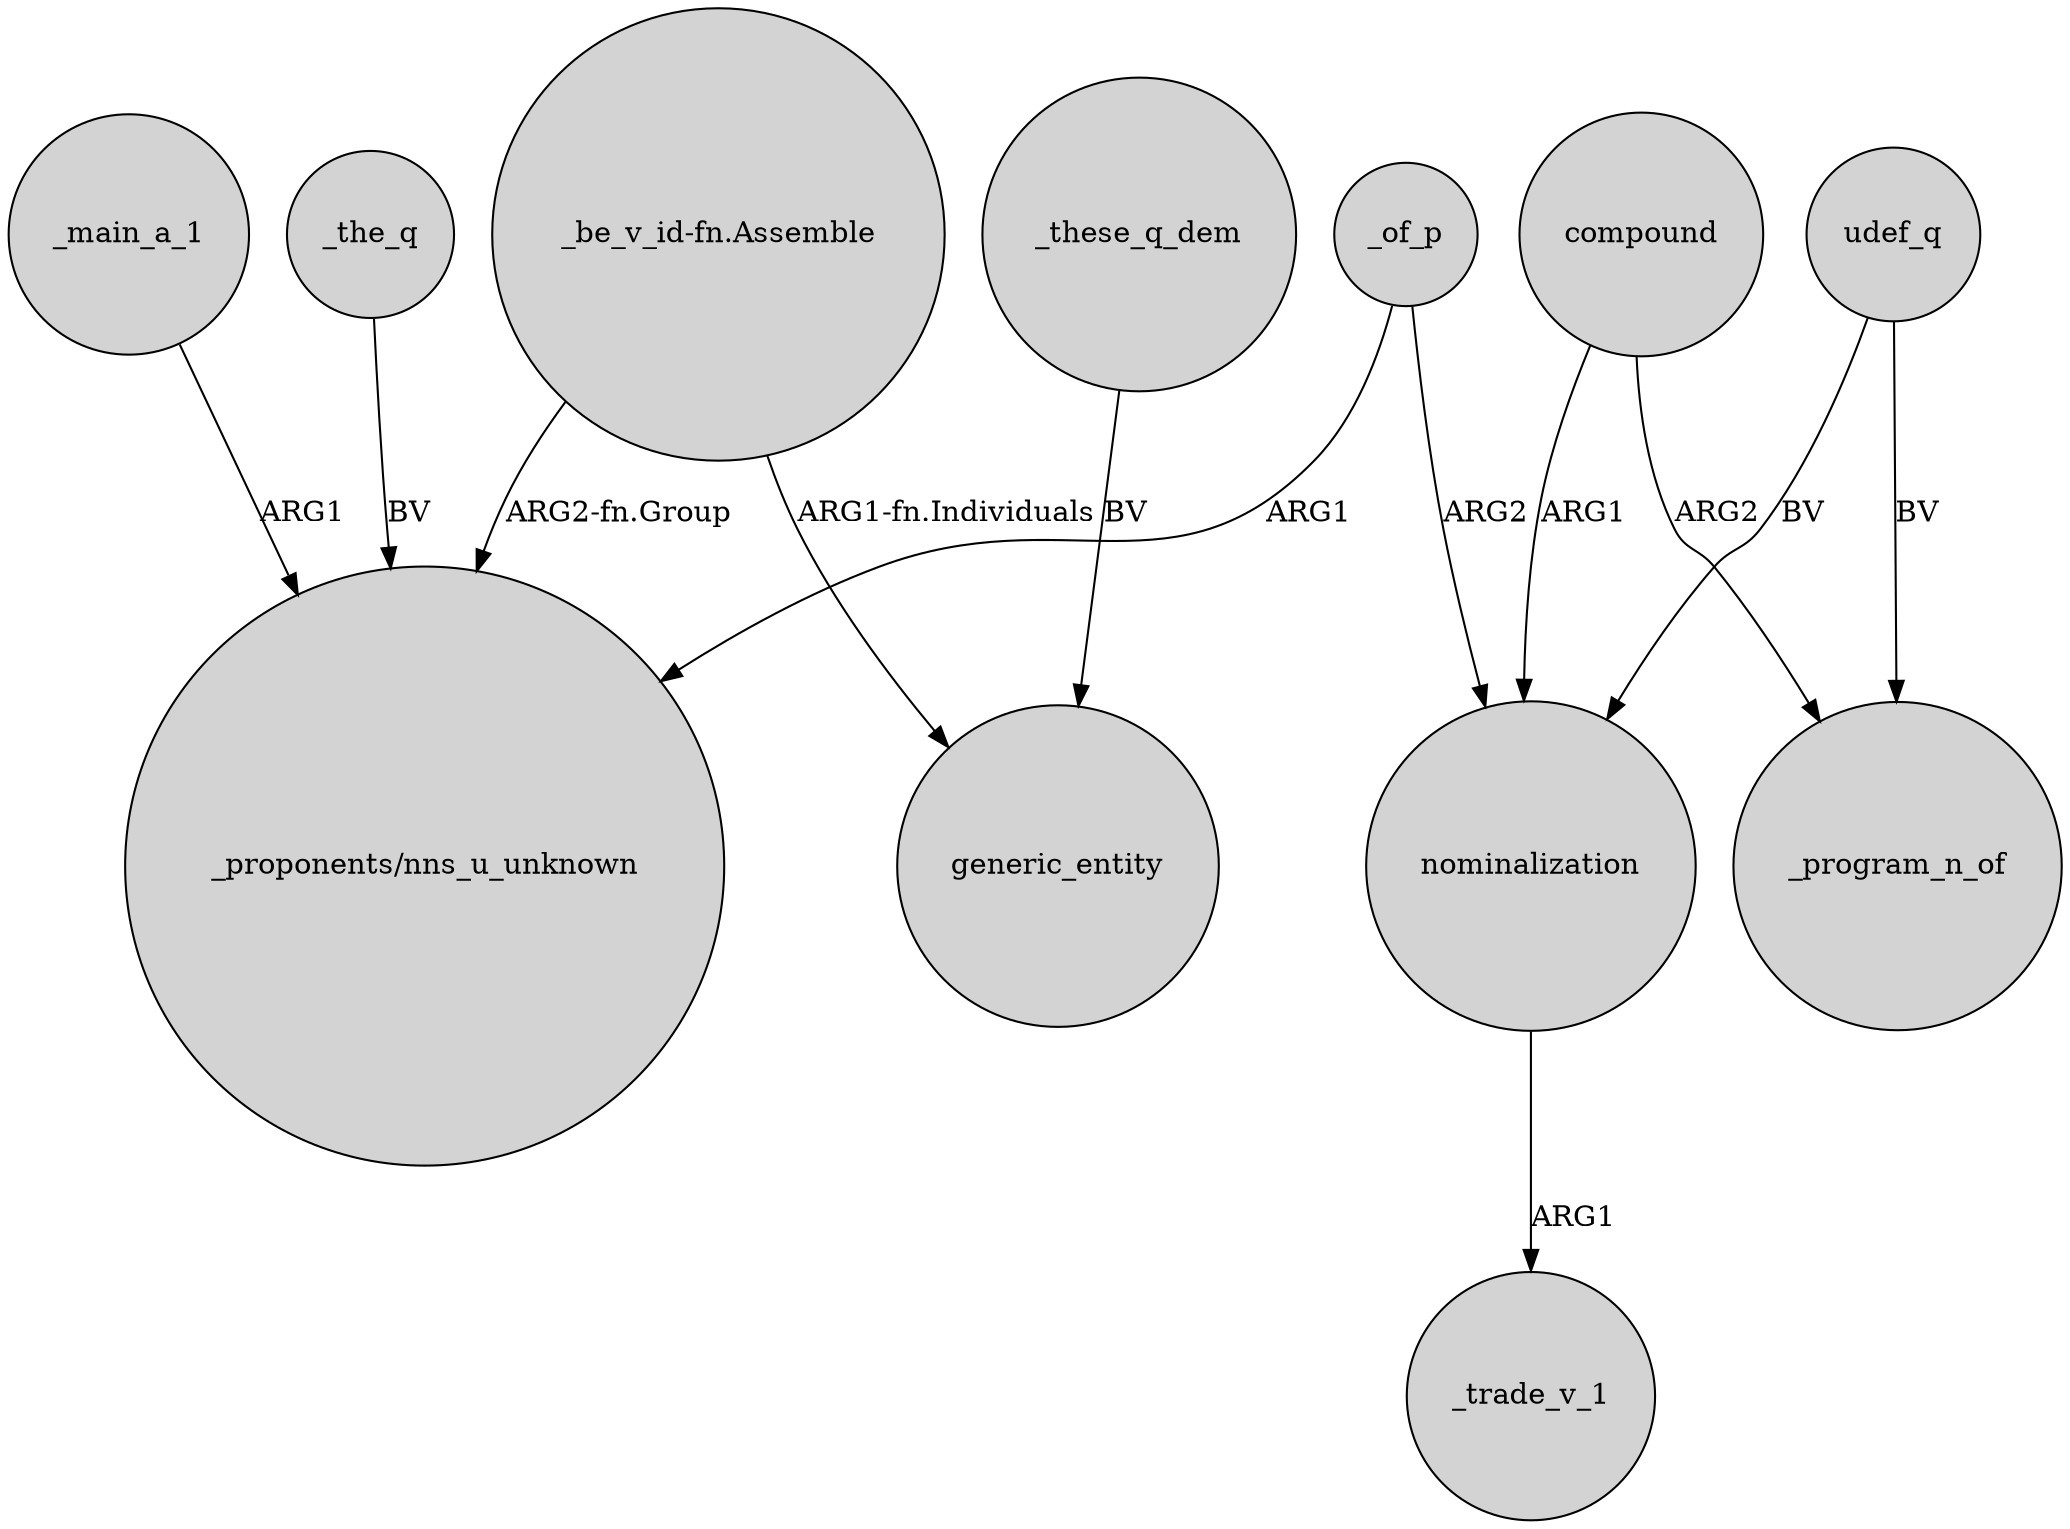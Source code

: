 digraph {
	node [shape=circle style=filled]
	_main_a_1 -> "_proponents/nns_u_unknown" [label=ARG1]
	_the_q -> "_proponents/nns_u_unknown" [label=BV]
	compound -> nominalization [label=ARG1]
	"_be_v_id-fn.Assemble" -> generic_entity [label="ARG1-fn.Individuals"]
	udef_q -> _program_n_of [label=BV]
	udef_q -> nominalization [label=BV]
	_these_q_dem -> generic_entity [label=BV]
	compound -> _program_n_of [label=ARG2]
	nominalization -> _trade_v_1 [label=ARG1]
	_of_p -> "_proponents/nns_u_unknown" [label=ARG1]
	_of_p -> nominalization [label=ARG2]
	"_be_v_id-fn.Assemble" -> "_proponents/nns_u_unknown" [label="ARG2-fn.Group"]
}
